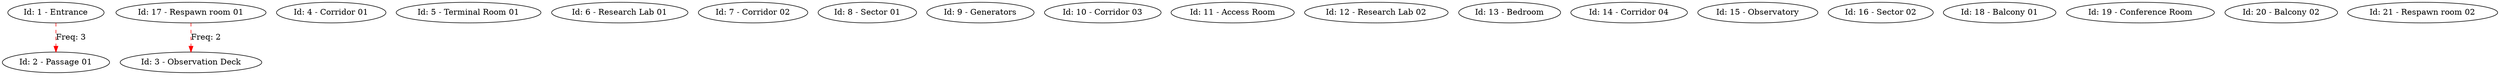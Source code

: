 // ['Gats Test 1', 'Gats Test 2', 'Gats Test 3']
digraph {
	Entrance [label="Id: 1 - Entrance"]
	"Passage 01" [label="Id: 2 - Passage 01"]
	"Observation Deck" [label="Id: 3 - Observation Deck"]
	"Corridor 01" [label="Id: 4 - Corridor 01"]
	"Terminal Room 01" [label="Id: 5 - Terminal Room 01"]
	"Research Lab 01" [label="Id: 6 - Research Lab 01"]
	"Corridor 02" [label="Id: 7 - Corridor 02"]
	"Sector 01" [label="Id: 8 - Sector 01"]
	Generators [label="Id: 9 - Generators"]
	"Corridor 03" [label="Id: 10 - Corridor 03"]
	"Access Room" [label="Id: 11 - Access Room"]
	"Research Lab 02" [label="Id: 12 - Research Lab 02"]
	Bedroom [label="Id: 13 - Bedroom"]
	"Corridor 04" [label="Id: 14 - Corridor 04"]
	Observatory [label="Id: 15 - Observatory"]
	"Sector 02" [label="Id: 16 - Sector 02"]
	"Respawn room 01" [label="Id: 17 - Respawn room 01"]
	"Balcony 01" [label="Id: 18 - Balcony 01"]
	"Conference Room" [label="Id: 19 - Conference Room"]
	"Balcony 02" [label="Id: 20 - Balcony 02"]
	"Respawn room 02" [label="Id: 21 - Respawn room 02"]
	Entrance -> "Passage 01" [label="Freq: 3" color=red constraint=true style=dashed]
	"Respawn room 01" -> "Observation Deck" [label="Freq: 2" color=red constraint=true style=dashed]
}
